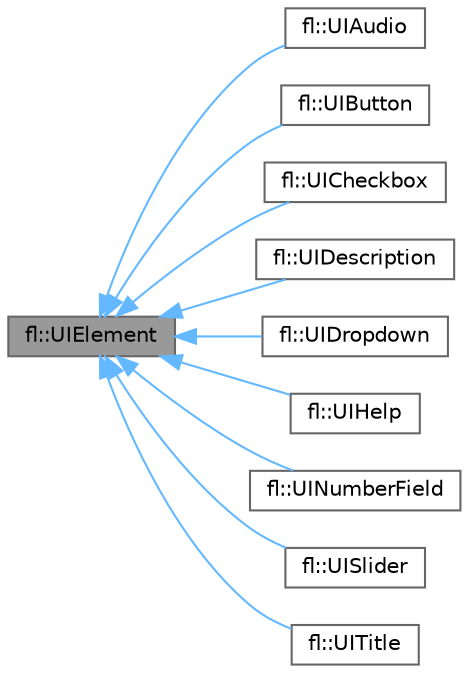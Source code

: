 digraph "fl::UIElement"
{
 // INTERACTIVE_SVG=YES
 // LATEX_PDF_SIZE
  bgcolor="transparent";
  edge [fontname=Helvetica,fontsize=10,labelfontname=Helvetica,labelfontsize=10];
  node [fontname=Helvetica,fontsize=10,shape=box,height=0.2,width=0.4];
  rankdir="LR";
  Node1 [id="Node000001",label="fl::UIElement",height=0.2,width=0.4,color="gray40", fillcolor="grey60", style="filled", fontcolor="black",tooltip=" "];
  Node1 -> Node2 [id="edge1_Node000001_Node000002",dir="back",color="steelblue1",style="solid",tooltip=" "];
  Node2 [id="Node000002",label="fl::UIAudio",height=0.2,width=0.4,color="gray40", fillcolor="white", style="filled",URL="$d2/d4d/classfl_1_1_u_i_audio.html",tooltip=" "];
  Node1 -> Node3 [id="edge2_Node000001_Node000003",dir="back",color="steelblue1",style="solid",tooltip=" "];
  Node3 [id="Node000003",label="fl::UIButton",height=0.2,width=0.4,color="gray40", fillcolor="white", style="filled",URL="$d3/d1d/classfl_1_1_u_i_button.html",tooltip=" "];
  Node1 -> Node4 [id="edge3_Node000001_Node000004",dir="back",color="steelblue1",style="solid",tooltip=" "];
  Node4 [id="Node000004",label="fl::UICheckbox",height=0.2,width=0.4,color="gray40", fillcolor="white", style="filled",URL="$d7/dfe/classfl_1_1_u_i_checkbox.html",tooltip=" "];
  Node1 -> Node5 [id="edge4_Node000001_Node000005",dir="back",color="steelblue1",style="solid",tooltip=" "];
  Node5 [id="Node000005",label="fl::UIDescription",height=0.2,width=0.4,color="gray40", fillcolor="white", style="filled",URL="$de/d86/classfl_1_1_u_i_description.html",tooltip=" "];
  Node1 -> Node6 [id="edge5_Node000001_Node000006",dir="back",color="steelblue1",style="solid",tooltip=" "];
  Node6 [id="Node000006",label="fl::UIDropdown",height=0.2,width=0.4,color="gray40", fillcolor="white", style="filled",URL="$d1/dc6/classfl_1_1_u_i_dropdown.html",tooltip=" "];
  Node1 -> Node7 [id="edge6_Node000001_Node000007",dir="back",color="steelblue1",style="solid",tooltip=" "];
  Node7 [id="Node000007",label="fl::UIHelp",height=0.2,width=0.4,color="gray40", fillcolor="white", style="filled",URL="$df/d0e/classfl_1_1_u_i_help.html",tooltip=" "];
  Node1 -> Node8 [id="edge7_Node000001_Node000008",dir="back",color="steelblue1",style="solid",tooltip=" "];
  Node8 [id="Node000008",label="fl::UINumberField",height=0.2,width=0.4,color="gray40", fillcolor="white", style="filled",URL="$d9/d5f/classfl_1_1_u_i_number_field.html",tooltip=" "];
  Node1 -> Node9 [id="edge8_Node000001_Node000009",dir="back",color="steelblue1",style="solid",tooltip=" "];
  Node9 [id="Node000009",label="fl::UISlider",height=0.2,width=0.4,color="gray40", fillcolor="white", style="filled",URL="$dd/d47/classfl_1_1_u_i_slider.html",tooltip=" "];
  Node1 -> Node10 [id="edge9_Node000001_Node000010",dir="back",color="steelblue1",style="solid",tooltip=" "];
  Node10 [id="Node000010",label="fl::UITitle",height=0.2,width=0.4,color="gray40", fillcolor="white", style="filled",URL="$d9/d82/classfl_1_1_u_i_title.html",tooltip=" "];
}
